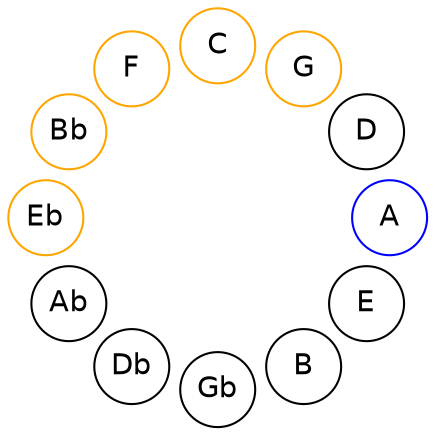 
graph {

layout = circo;
mindist = .1

node [shape = circle, fontname = Helvetica, margin = 0]
edge [style=invis]

subgraph 1 {
	E -- B -- Gb -- Db -- Ab -- Eb -- Bb -- F -- C -- G -- D -- A -- E
}

Eb [color=orange];
Bb [color=orange];
F [color=orange];
C [color=orange];
G [color=orange];
A [color=blue];
}
